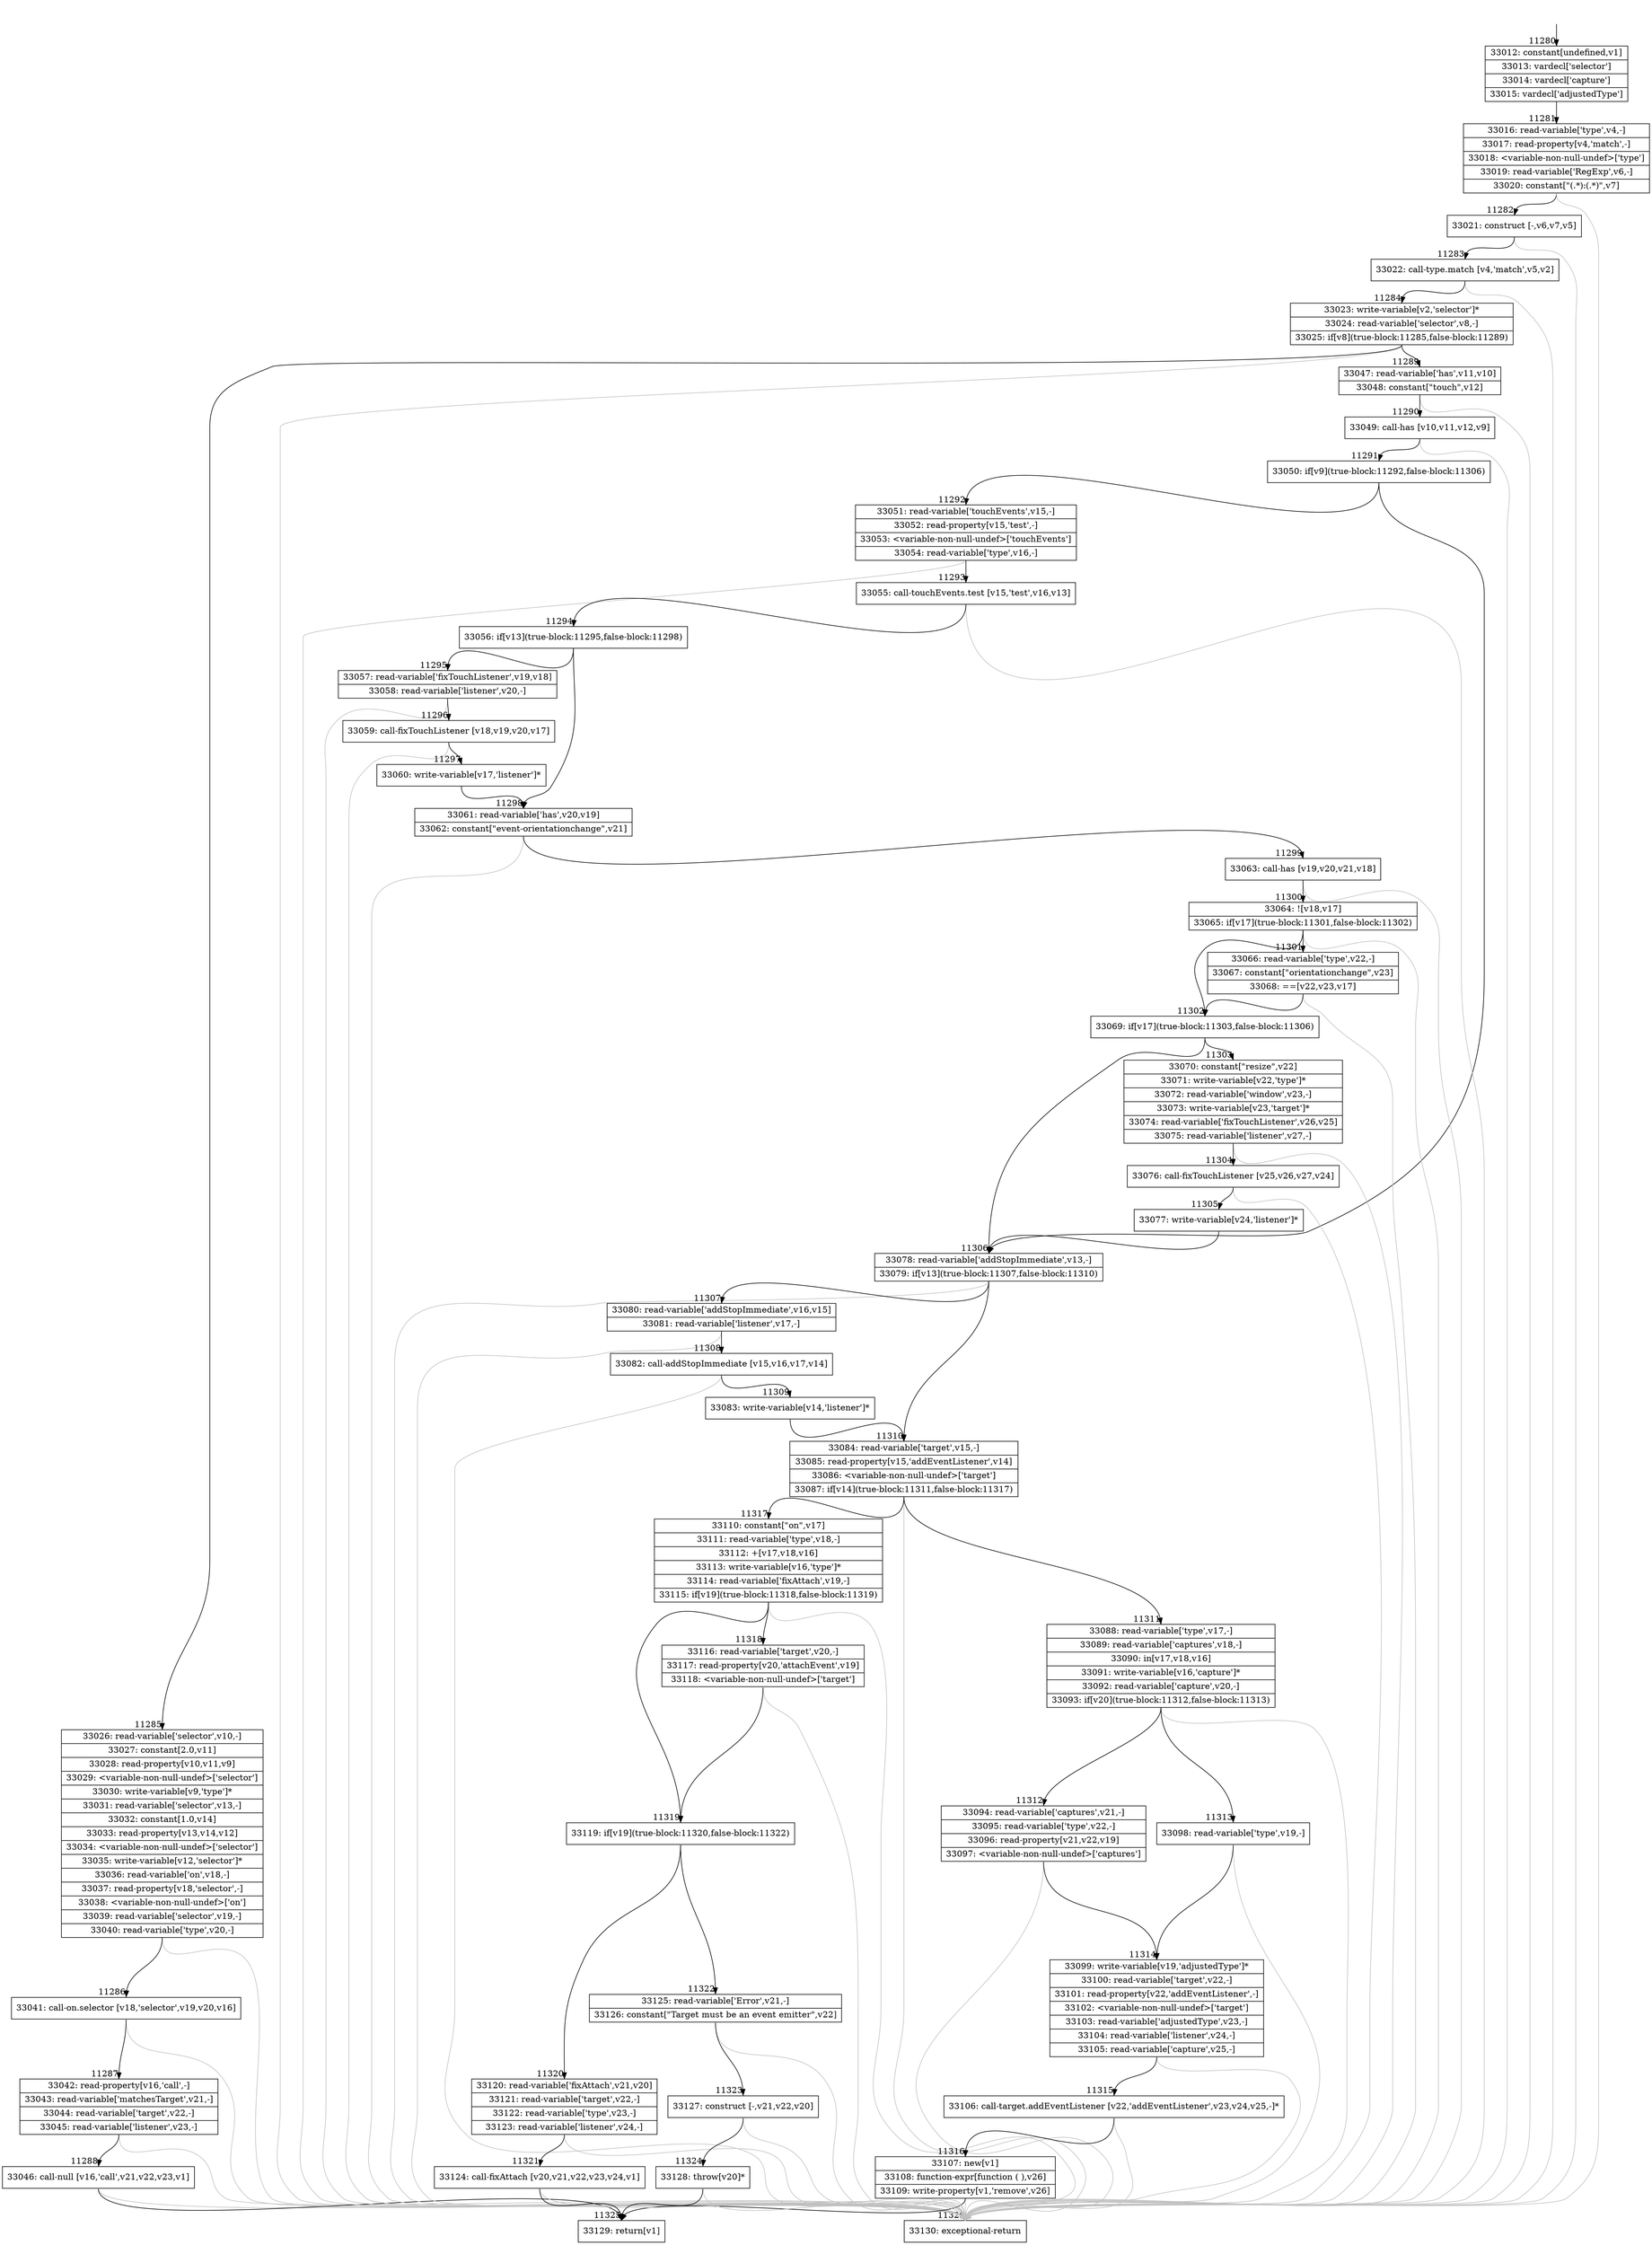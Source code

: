digraph {
rankdir="TD"
BB_entry838[shape=none,label=""];
BB_entry838 -> BB11280 [tailport=s, headport=n, headlabel="    11280"]
BB11280 [shape=record label="{33012: constant[undefined,v1]|33013: vardecl['selector']|33014: vardecl['capture']|33015: vardecl['adjustedType']}" ] 
BB11280 -> BB11281 [tailport=s, headport=n, headlabel="      11281"]
BB11281 [shape=record label="{33016: read-variable['type',v4,-]|33017: read-property[v4,'match',-]|33018: \<variable-non-null-undef\>['type']|33019: read-variable['RegExp',v6,-]|33020: constant[\"(.*):(.*)\",v7]}" ] 
BB11281 -> BB11282 [tailport=s, headport=n, headlabel="      11282"]
BB11281 -> BB11326 [tailport=s, headport=n, color=gray, headlabel="      11326"]
BB11282 [shape=record label="{33021: construct [-,v6,v7,v5]}" ] 
BB11282 -> BB11283 [tailport=s, headport=n, headlabel="      11283"]
BB11282 -> BB11326 [tailport=s, headport=n, color=gray]
BB11283 [shape=record label="{33022: call-type.match [v4,'match',v5,v2]}" ] 
BB11283 -> BB11284 [tailport=s, headport=n, headlabel="      11284"]
BB11283 -> BB11326 [tailport=s, headport=n, color=gray]
BB11284 [shape=record label="{33023: write-variable[v2,'selector']*|33024: read-variable['selector',v8,-]|33025: if[v8](true-block:11285,false-block:11289)}" ] 
BB11284 -> BB11285 [tailport=s, headport=n, headlabel="      11285"]
BB11284 -> BB11289 [tailport=s, headport=n, headlabel="      11289"]
BB11284 -> BB11326 [tailport=s, headport=n, color=gray]
BB11285 [shape=record label="{33026: read-variable['selector',v10,-]|33027: constant[2.0,v11]|33028: read-property[v10,v11,v9]|33029: \<variable-non-null-undef\>['selector']|33030: write-variable[v9,'type']*|33031: read-variable['selector',v13,-]|33032: constant[1.0,v14]|33033: read-property[v13,v14,v12]|33034: \<variable-non-null-undef\>['selector']|33035: write-variable[v12,'selector']*|33036: read-variable['on',v18,-]|33037: read-property[v18,'selector',-]|33038: \<variable-non-null-undef\>['on']|33039: read-variable['selector',v19,-]|33040: read-variable['type',v20,-]}" ] 
BB11285 -> BB11286 [tailport=s, headport=n, headlabel="      11286"]
BB11285 -> BB11326 [tailport=s, headport=n, color=gray]
BB11286 [shape=record label="{33041: call-on.selector [v18,'selector',v19,v20,v16]}" ] 
BB11286 -> BB11287 [tailport=s, headport=n, headlabel="      11287"]
BB11286 -> BB11326 [tailport=s, headport=n, color=gray]
BB11287 [shape=record label="{33042: read-property[v16,'call',-]|33043: read-variable['matchesTarget',v21,-]|33044: read-variable['target',v22,-]|33045: read-variable['listener',v23,-]}" ] 
BB11287 -> BB11288 [tailport=s, headport=n, headlabel="      11288"]
BB11287 -> BB11326 [tailport=s, headport=n, color=gray]
BB11288 [shape=record label="{33046: call-null [v16,'call',v21,v22,v23,v1]}" ] 
BB11288 -> BB11325 [tailport=s, headport=n, headlabel="      11325"]
BB11288 -> BB11326 [tailport=s, headport=n, color=gray]
BB11289 [shape=record label="{33047: read-variable['has',v11,v10]|33048: constant[\"touch\",v12]}" ] 
BB11289 -> BB11290 [tailport=s, headport=n, headlabel="      11290"]
BB11289 -> BB11326 [tailport=s, headport=n, color=gray]
BB11290 [shape=record label="{33049: call-has [v10,v11,v12,v9]}" ] 
BB11290 -> BB11291 [tailport=s, headport=n, headlabel="      11291"]
BB11290 -> BB11326 [tailport=s, headport=n, color=gray]
BB11291 [shape=record label="{33050: if[v9](true-block:11292,false-block:11306)}" ] 
BB11291 -> BB11292 [tailport=s, headport=n, headlabel="      11292"]
BB11291 -> BB11306 [tailport=s, headport=n, headlabel="      11306"]
BB11292 [shape=record label="{33051: read-variable['touchEvents',v15,-]|33052: read-property[v15,'test',-]|33053: \<variable-non-null-undef\>['touchEvents']|33054: read-variable['type',v16,-]}" ] 
BB11292 -> BB11293 [tailport=s, headport=n, headlabel="      11293"]
BB11292 -> BB11326 [tailport=s, headport=n, color=gray]
BB11293 [shape=record label="{33055: call-touchEvents.test [v15,'test',v16,v13]}" ] 
BB11293 -> BB11294 [tailport=s, headport=n, headlabel="      11294"]
BB11293 -> BB11326 [tailport=s, headport=n, color=gray]
BB11294 [shape=record label="{33056: if[v13](true-block:11295,false-block:11298)}" ] 
BB11294 -> BB11295 [tailport=s, headport=n, headlabel="      11295"]
BB11294 -> BB11298 [tailport=s, headport=n, headlabel="      11298"]
BB11295 [shape=record label="{33057: read-variable['fixTouchListener',v19,v18]|33058: read-variable['listener',v20,-]}" ] 
BB11295 -> BB11296 [tailport=s, headport=n, headlabel="      11296"]
BB11295 -> BB11326 [tailport=s, headport=n, color=gray]
BB11296 [shape=record label="{33059: call-fixTouchListener [v18,v19,v20,v17]}" ] 
BB11296 -> BB11297 [tailport=s, headport=n, headlabel="      11297"]
BB11296 -> BB11326 [tailport=s, headport=n, color=gray]
BB11297 [shape=record label="{33060: write-variable[v17,'listener']*}" ] 
BB11297 -> BB11298 [tailport=s, headport=n]
BB11298 [shape=record label="{33061: read-variable['has',v20,v19]|33062: constant[\"event-orientationchange\",v21]}" ] 
BB11298 -> BB11299 [tailport=s, headport=n, headlabel="      11299"]
BB11298 -> BB11326 [tailport=s, headport=n, color=gray]
BB11299 [shape=record label="{33063: call-has [v19,v20,v21,v18]}" ] 
BB11299 -> BB11300 [tailport=s, headport=n, headlabel="      11300"]
BB11299 -> BB11326 [tailport=s, headport=n, color=gray]
BB11300 [shape=record label="{33064: ![v18,v17]|33065: if[v17](true-block:11301,false-block:11302)}" ] 
BB11300 -> BB11302 [tailport=s, headport=n, headlabel="      11302"]
BB11300 -> BB11301 [tailport=s, headport=n, headlabel="      11301"]
BB11300 -> BB11326 [tailport=s, headport=n, color=gray]
BB11301 [shape=record label="{33066: read-variable['type',v22,-]|33067: constant[\"orientationchange\",v23]|33068: ==[v22,v23,v17]}" ] 
BB11301 -> BB11302 [tailport=s, headport=n]
BB11301 -> BB11326 [tailport=s, headport=n, color=gray]
BB11302 [shape=record label="{33069: if[v17](true-block:11303,false-block:11306)}" ] 
BB11302 -> BB11303 [tailport=s, headport=n, headlabel="      11303"]
BB11302 -> BB11306 [tailport=s, headport=n]
BB11303 [shape=record label="{33070: constant[\"resize\",v22]|33071: write-variable[v22,'type']*|33072: read-variable['window',v23,-]|33073: write-variable[v23,'target']*|33074: read-variable['fixTouchListener',v26,v25]|33075: read-variable['listener',v27,-]}" ] 
BB11303 -> BB11304 [tailport=s, headport=n, headlabel="      11304"]
BB11303 -> BB11326 [tailport=s, headport=n, color=gray]
BB11304 [shape=record label="{33076: call-fixTouchListener [v25,v26,v27,v24]}" ] 
BB11304 -> BB11305 [tailport=s, headport=n, headlabel="      11305"]
BB11304 -> BB11326 [tailport=s, headport=n, color=gray]
BB11305 [shape=record label="{33077: write-variable[v24,'listener']*}" ] 
BB11305 -> BB11306 [tailport=s, headport=n]
BB11306 [shape=record label="{33078: read-variable['addStopImmediate',v13,-]|33079: if[v13](true-block:11307,false-block:11310)}" ] 
BB11306 -> BB11307 [tailport=s, headport=n, headlabel="      11307"]
BB11306 -> BB11310 [tailport=s, headport=n, headlabel="      11310"]
BB11306 -> BB11326 [tailport=s, headport=n, color=gray]
BB11307 [shape=record label="{33080: read-variable['addStopImmediate',v16,v15]|33081: read-variable['listener',v17,-]}" ] 
BB11307 -> BB11308 [tailport=s, headport=n, headlabel="      11308"]
BB11307 -> BB11326 [tailport=s, headport=n, color=gray]
BB11308 [shape=record label="{33082: call-addStopImmediate [v15,v16,v17,v14]}" ] 
BB11308 -> BB11309 [tailport=s, headport=n, headlabel="      11309"]
BB11308 -> BB11326 [tailport=s, headport=n, color=gray]
BB11309 [shape=record label="{33083: write-variable[v14,'listener']*}" ] 
BB11309 -> BB11310 [tailport=s, headport=n]
BB11310 [shape=record label="{33084: read-variable['target',v15,-]|33085: read-property[v15,'addEventListener',v14]|33086: \<variable-non-null-undef\>['target']|33087: if[v14](true-block:11311,false-block:11317)}" ] 
BB11310 -> BB11311 [tailport=s, headport=n, headlabel="      11311"]
BB11310 -> BB11317 [tailport=s, headport=n, headlabel="      11317"]
BB11310 -> BB11326 [tailport=s, headport=n, color=gray]
BB11311 [shape=record label="{33088: read-variable['type',v17,-]|33089: read-variable['captures',v18,-]|33090: in[v17,v18,v16]|33091: write-variable[v16,'capture']*|33092: read-variable['capture',v20,-]|33093: if[v20](true-block:11312,false-block:11313)}" ] 
BB11311 -> BB11312 [tailport=s, headport=n, headlabel="      11312"]
BB11311 -> BB11313 [tailport=s, headport=n, headlabel="      11313"]
BB11311 -> BB11326 [tailport=s, headport=n, color=gray]
BB11312 [shape=record label="{33094: read-variable['captures',v21,-]|33095: read-variable['type',v22,-]|33096: read-property[v21,v22,v19]|33097: \<variable-non-null-undef\>['captures']}" ] 
BB11312 -> BB11314 [tailport=s, headport=n, headlabel="      11314"]
BB11312 -> BB11326 [tailport=s, headport=n, color=gray]
BB11313 [shape=record label="{33098: read-variable['type',v19,-]}" ] 
BB11313 -> BB11314 [tailport=s, headport=n]
BB11313 -> BB11326 [tailport=s, headport=n, color=gray]
BB11314 [shape=record label="{33099: write-variable[v19,'adjustedType']*|33100: read-variable['target',v22,-]|33101: read-property[v22,'addEventListener',-]|33102: \<variable-non-null-undef\>['target']|33103: read-variable['adjustedType',v23,-]|33104: read-variable['listener',v24,-]|33105: read-variable['capture',v25,-]}" ] 
BB11314 -> BB11315 [tailport=s, headport=n, headlabel="      11315"]
BB11314 -> BB11326 [tailport=s, headport=n, color=gray]
BB11315 [shape=record label="{33106: call-target.addEventListener [v22,'addEventListener',v23,v24,v25,-]*}" ] 
BB11315 -> BB11316 [tailport=s, headport=n, headlabel="      11316"]
BB11315 -> BB11326 [tailport=s, headport=n, color=gray]
BB11316 [shape=record label="{33107: new[v1]|33108: function-expr[function ( ),v26]|33109: write-property[v1,'remove',v26]}" ] 
BB11316 -> BB11325 [tailport=s, headport=n]
BB11316 -> BB11326 [tailport=s, headport=n, color=gray]
BB11317 [shape=record label="{33110: constant[\"on\",v17]|33111: read-variable['type',v18,-]|33112: +[v17,v18,v16]|33113: write-variable[v16,'type']*|33114: read-variable['fixAttach',v19,-]|33115: if[v19](true-block:11318,false-block:11319)}" ] 
BB11317 -> BB11319 [tailport=s, headport=n, headlabel="      11319"]
BB11317 -> BB11318 [tailport=s, headport=n, headlabel="      11318"]
BB11317 -> BB11326 [tailport=s, headport=n, color=gray]
BB11318 [shape=record label="{33116: read-variable['target',v20,-]|33117: read-property[v20,'attachEvent',v19]|33118: \<variable-non-null-undef\>['target']}" ] 
BB11318 -> BB11319 [tailport=s, headport=n]
BB11318 -> BB11326 [tailport=s, headport=n, color=gray]
BB11319 [shape=record label="{33119: if[v19](true-block:11320,false-block:11322)}" ] 
BB11319 -> BB11320 [tailport=s, headport=n, headlabel="      11320"]
BB11319 -> BB11322 [tailport=s, headport=n, headlabel="      11322"]
BB11320 [shape=record label="{33120: read-variable['fixAttach',v21,v20]|33121: read-variable['target',v22,-]|33122: read-variable['type',v23,-]|33123: read-variable['listener',v24,-]}" ] 
BB11320 -> BB11321 [tailport=s, headport=n, headlabel="      11321"]
BB11320 -> BB11326 [tailport=s, headport=n, color=gray]
BB11321 [shape=record label="{33124: call-fixAttach [v20,v21,v22,v23,v24,v1]}" ] 
BB11321 -> BB11325 [tailport=s, headport=n]
BB11321 -> BB11326 [tailport=s, headport=n, color=gray]
BB11322 [shape=record label="{33125: read-variable['Error',v21,-]|33126: constant[\"Target must be an event emitter\",v22]}" ] 
BB11322 -> BB11323 [tailport=s, headport=n, headlabel="      11323"]
BB11322 -> BB11326 [tailport=s, headport=n, color=gray]
BB11323 [shape=record label="{33127: construct [-,v21,v22,v20]}" ] 
BB11323 -> BB11324 [tailport=s, headport=n, headlabel="      11324"]
BB11323 -> BB11326 [tailport=s, headport=n, color=gray]
BB11324 [shape=record label="{33128: throw[v20]*}" ] 
BB11324 -> BB11325 [tailport=s, headport=n]
BB11324 -> BB11326 [tailport=s, headport=n, color=gray]
BB11325 [shape=record label="{33129: return[v1]}" ] 
BB11326 [shape=record label="{33130: exceptional-return}" ] 
//#$~ 15820
}

